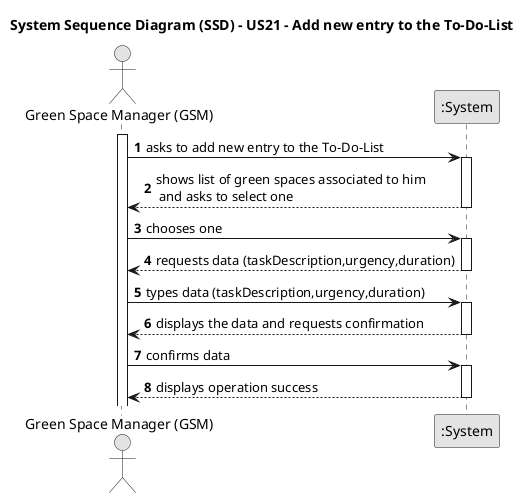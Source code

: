 @startuml
skinparam monochrome true
skinparam packageStyle rectangle
skinparam shadowing false

title System Sequence Diagram (SSD) - US21 - Add new entry to the To-Do-List

autonumber

actor "Green Space Manager (GSM)" as GSM
participant ":System" as System

activate GSM

    GSM -> System : asks to add new entry to the To-Do-List
    activate System

        System --> GSM : shows list of green spaces associated to him\n and asks to select one
    deactivate System

    GSM->System: chooses one
    activate System

        System --> GSM : requests data (taskDescription,urgency,duration)
    deactivate System

    GSM -> System : types data (taskDescription,urgency,duration)
    activate System

        System --> GSM : displays the data and requests confirmation
    deactivate System

    GSM -> System : confirms data
    activate System

    System --> GSM : displays operation success
    deactivate System

@enduml